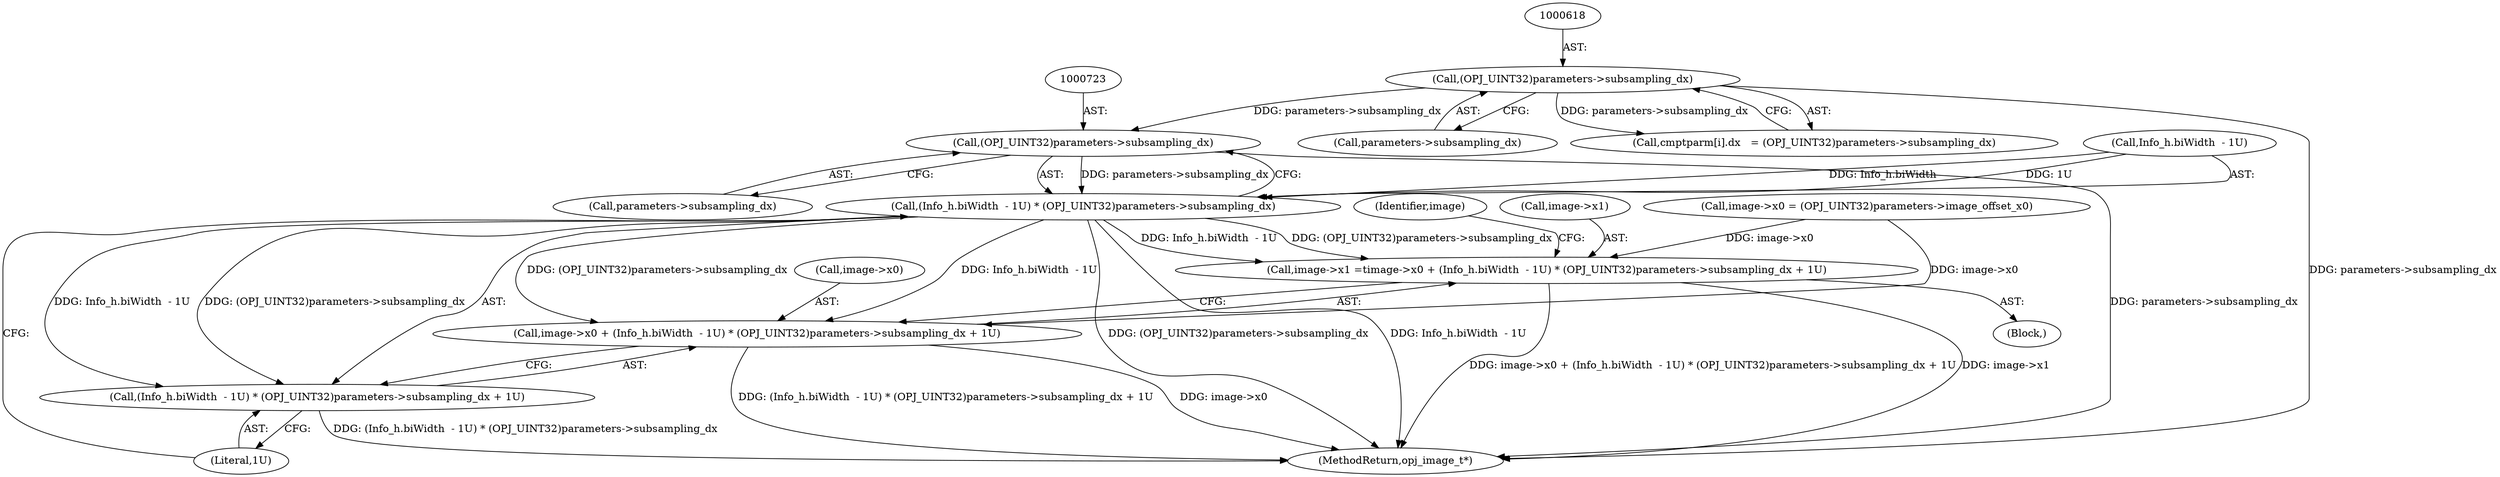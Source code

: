 digraph "0_openjpeg_da940424816e11d624362ce080bc026adffa26e8@pointer" {
"1000722" [label="(Call,(OPJ_UINT32)parameters->subsampling_dx)"];
"1000617" [label="(Call,(OPJ_UINT32)parameters->subsampling_dx)"];
"1000716" [label="(Call,(Info_h.biWidth  - 1U) * (OPJ_UINT32)parameters->subsampling_dx)"];
"1000707" [label="(Call,image->x1 =\timage->x0 + (Info_h.biWidth  - 1U) * (OPJ_UINT32)parameters->subsampling_dx + 1U)"];
"1000711" [label="(Call,image->x0 + (Info_h.biWidth  - 1U) * (OPJ_UINT32)parameters->subsampling_dx + 1U)"];
"1000715" [label="(Call,(Info_h.biWidth  - 1U) * (OPJ_UINT32)parameters->subsampling_dx + 1U)"];
"1000715" [label="(Call,(Info_h.biWidth  - 1U) * (OPJ_UINT32)parameters->subsampling_dx + 1U)"];
"1000689" [label="(Call,image->x0 = (OPJ_UINT32)parameters->image_offset_x0)"];
"1000722" [label="(Call,(OPJ_UINT32)parameters->subsampling_dx)"];
"1000727" [label="(Literal,1U)"];
"1000712" [label="(Call,image->x0)"];
"1000617" [label="(Call,(OPJ_UINT32)parameters->subsampling_dx)"];
"1000716" [label="(Call,(Info_h.biWidth  - 1U) * (OPJ_UINT32)parameters->subsampling_dx)"];
"1000730" [label="(Identifier,image)"];
"1000708" [label="(Call,image->x1)"];
"1000717" [label="(Call,Info_h.biWidth  - 1U)"];
"1000980" [label="(MethodReturn,opj_image_t*)"];
"1000724" [label="(Call,parameters->subsampling_dx)"];
"1000711" [label="(Call,image->x0 + (Info_h.biWidth  - 1U) * (OPJ_UINT32)parameters->subsampling_dx + 1U)"];
"1000124" [label="(Block,)"];
"1000619" [label="(Call,parameters->subsampling_dx)"];
"1000611" [label="(Call,cmptparm[i].dx   = (OPJ_UINT32)parameters->subsampling_dx)"];
"1000707" [label="(Call,image->x1 =\timage->x0 + (Info_h.biWidth  - 1U) * (OPJ_UINT32)parameters->subsampling_dx + 1U)"];
"1000722" -> "1000716"  [label="AST: "];
"1000722" -> "1000724"  [label="CFG: "];
"1000723" -> "1000722"  [label="AST: "];
"1000724" -> "1000722"  [label="AST: "];
"1000716" -> "1000722"  [label="CFG: "];
"1000722" -> "1000980"  [label="DDG: parameters->subsampling_dx"];
"1000722" -> "1000716"  [label="DDG: parameters->subsampling_dx"];
"1000617" -> "1000722"  [label="DDG: parameters->subsampling_dx"];
"1000617" -> "1000611"  [label="AST: "];
"1000617" -> "1000619"  [label="CFG: "];
"1000618" -> "1000617"  [label="AST: "];
"1000619" -> "1000617"  [label="AST: "];
"1000611" -> "1000617"  [label="CFG: "];
"1000617" -> "1000980"  [label="DDG: parameters->subsampling_dx"];
"1000617" -> "1000611"  [label="DDG: parameters->subsampling_dx"];
"1000716" -> "1000715"  [label="AST: "];
"1000717" -> "1000716"  [label="AST: "];
"1000727" -> "1000716"  [label="CFG: "];
"1000716" -> "1000980"  [label="DDG: Info_h.biWidth  - 1U"];
"1000716" -> "1000980"  [label="DDG: (OPJ_UINT32)parameters->subsampling_dx"];
"1000716" -> "1000707"  [label="DDG: Info_h.biWidth  - 1U"];
"1000716" -> "1000707"  [label="DDG: (OPJ_UINT32)parameters->subsampling_dx"];
"1000716" -> "1000711"  [label="DDG: Info_h.biWidth  - 1U"];
"1000716" -> "1000711"  [label="DDG: (OPJ_UINT32)parameters->subsampling_dx"];
"1000716" -> "1000715"  [label="DDG: Info_h.biWidth  - 1U"];
"1000716" -> "1000715"  [label="DDG: (OPJ_UINT32)parameters->subsampling_dx"];
"1000717" -> "1000716"  [label="DDG: Info_h.biWidth"];
"1000717" -> "1000716"  [label="DDG: 1U"];
"1000707" -> "1000124"  [label="AST: "];
"1000707" -> "1000711"  [label="CFG: "];
"1000708" -> "1000707"  [label="AST: "];
"1000711" -> "1000707"  [label="AST: "];
"1000730" -> "1000707"  [label="CFG: "];
"1000707" -> "1000980"  [label="DDG: image->x0 + (Info_h.biWidth  - 1U) * (OPJ_UINT32)parameters->subsampling_dx + 1U"];
"1000707" -> "1000980"  [label="DDG: image->x1"];
"1000689" -> "1000707"  [label="DDG: image->x0"];
"1000711" -> "1000715"  [label="CFG: "];
"1000712" -> "1000711"  [label="AST: "];
"1000715" -> "1000711"  [label="AST: "];
"1000711" -> "1000980"  [label="DDG: (Info_h.biWidth  - 1U) * (OPJ_UINT32)parameters->subsampling_dx + 1U"];
"1000711" -> "1000980"  [label="DDG: image->x0"];
"1000689" -> "1000711"  [label="DDG: image->x0"];
"1000715" -> "1000727"  [label="CFG: "];
"1000727" -> "1000715"  [label="AST: "];
"1000715" -> "1000980"  [label="DDG: (Info_h.biWidth  - 1U) * (OPJ_UINT32)parameters->subsampling_dx"];
}
